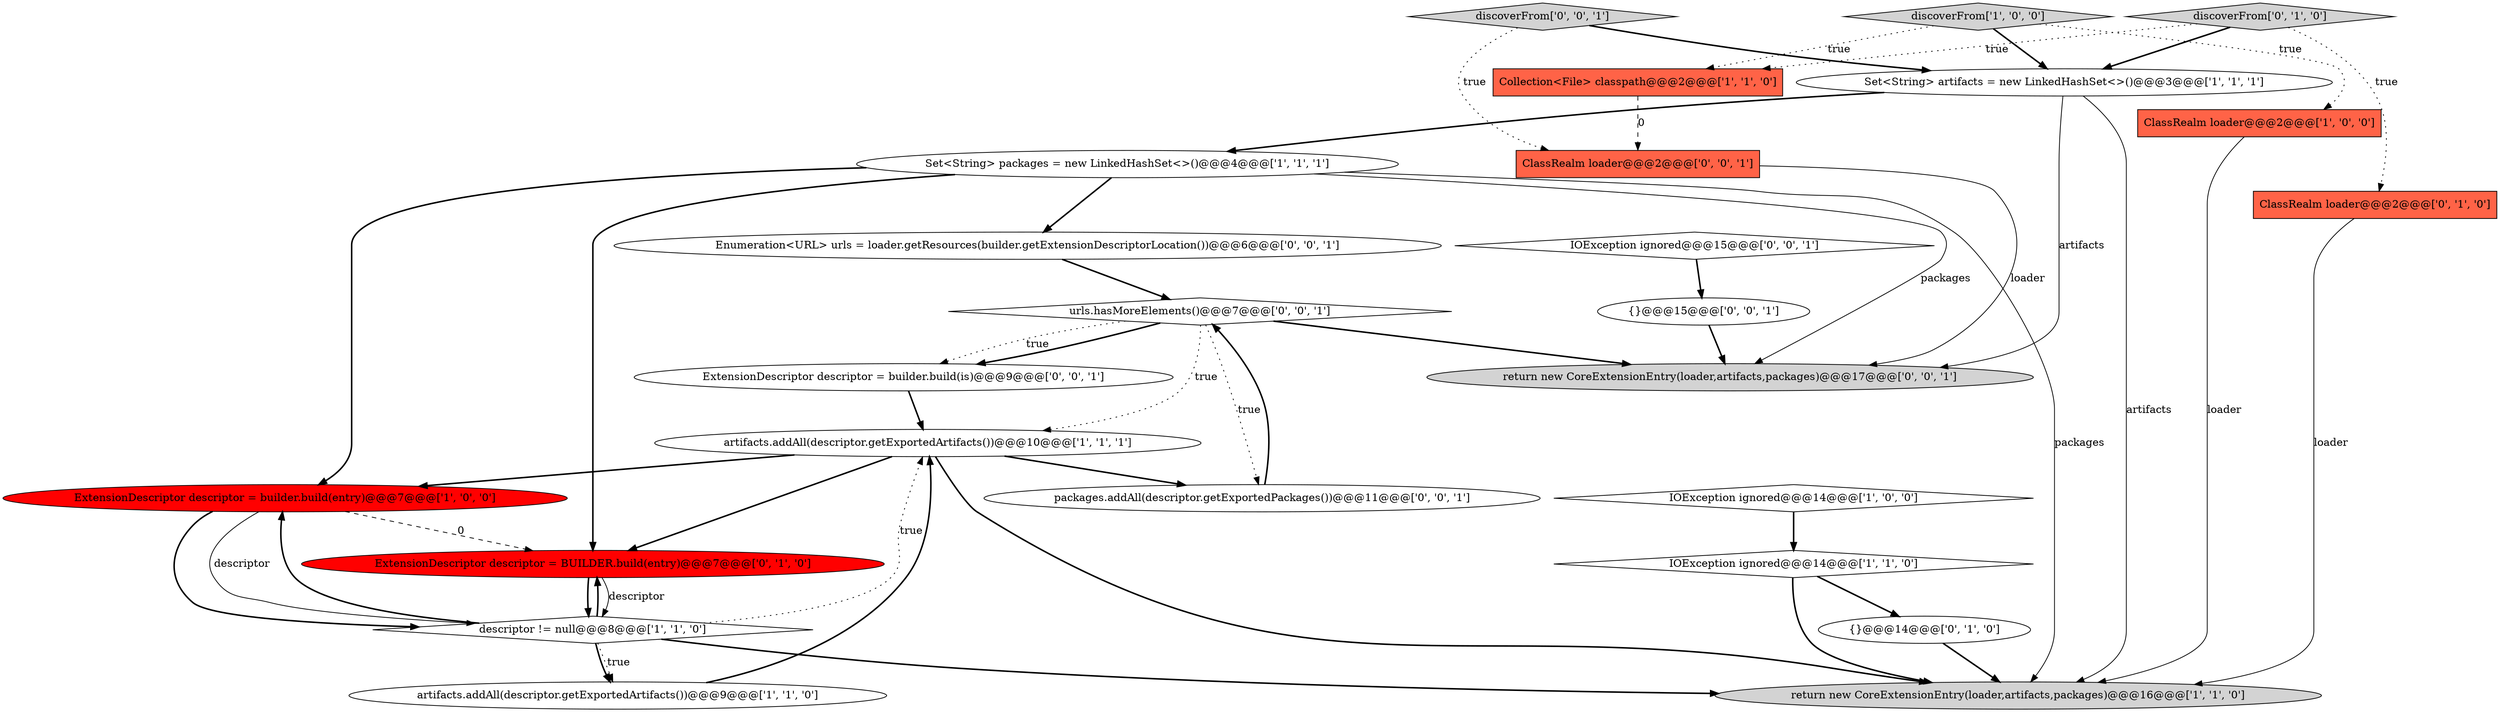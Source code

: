 digraph {
19 [style = filled, label = "urls.hasMoreElements()@@@7@@@['0', '0', '1']", fillcolor = white, shape = diamond image = "AAA0AAABBB3BBB"];
8 [style = filled, label = "ExtensionDescriptor descriptor = builder.build(entry)@@@7@@@['1', '0', '0']", fillcolor = red, shape = ellipse image = "AAA1AAABBB1BBB"];
9 [style = filled, label = "artifacts.addAll(descriptor.getExportedArtifacts())@@@9@@@['1', '1', '0']", fillcolor = white, shape = ellipse image = "AAA0AAABBB1BBB"];
0 [style = filled, label = "ClassRealm loader@@@2@@@['1', '0', '0']", fillcolor = tomato, shape = box image = "AAA0AAABBB1BBB"];
14 [style = filled, label = "ExtensionDescriptor descriptor = BUILDER.build(entry)@@@7@@@['0', '1', '0']", fillcolor = red, shape = ellipse image = "AAA1AAABBB2BBB"];
16 [style = filled, label = "Enumeration<URL> urls = loader.getResources(builder.getExtensionDescriptorLocation())@@@6@@@['0', '0', '1']", fillcolor = white, shape = ellipse image = "AAA0AAABBB3BBB"];
22 [style = filled, label = "ExtensionDescriptor descriptor = builder.build(is)@@@9@@@['0', '0', '1']", fillcolor = white, shape = ellipse image = "AAA0AAABBB3BBB"];
20 [style = filled, label = "return new CoreExtensionEntry(loader,artifacts,packages)@@@17@@@['0', '0', '1']", fillcolor = lightgray, shape = ellipse image = "AAA0AAABBB3BBB"];
17 [style = filled, label = "packages.addAll(descriptor.getExportedPackages())@@@11@@@['0', '0', '1']", fillcolor = white, shape = ellipse image = "AAA0AAABBB3BBB"];
12 [style = filled, label = "{}@@@14@@@['0', '1', '0']", fillcolor = white, shape = ellipse image = "AAA0AAABBB2BBB"];
11 [style = filled, label = "Set<String> artifacts = new LinkedHashSet<>()@@@3@@@['1', '1', '1']", fillcolor = white, shape = ellipse image = "AAA0AAABBB1BBB"];
21 [style = filled, label = "IOException ignored@@@15@@@['0', '0', '1']", fillcolor = white, shape = diamond image = "AAA0AAABBB3BBB"];
3 [style = filled, label = "discoverFrom['1', '0', '0']", fillcolor = lightgray, shape = diamond image = "AAA0AAABBB1BBB"];
18 [style = filled, label = "{}@@@15@@@['0', '0', '1']", fillcolor = white, shape = ellipse image = "AAA0AAABBB3BBB"];
23 [style = filled, label = "discoverFrom['0', '0', '1']", fillcolor = lightgray, shape = diamond image = "AAA0AAABBB3BBB"];
2 [style = filled, label = "return new CoreExtensionEntry(loader,artifacts,packages)@@@16@@@['1', '1', '0']", fillcolor = lightgray, shape = ellipse image = "AAA0AAABBB1BBB"];
7 [style = filled, label = "Collection<File> classpath@@@2@@@['1', '1', '0']", fillcolor = tomato, shape = box image = "AAA0AAABBB1BBB"];
4 [style = filled, label = "Set<String> packages = new LinkedHashSet<>()@@@4@@@['1', '1', '1']", fillcolor = white, shape = ellipse image = "AAA0AAABBB1BBB"];
15 [style = filled, label = "discoverFrom['0', '1', '0']", fillcolor = lightgray, shape = diamond image = "AAA0AAABBB2BBB"];
1 [style = filled, label = "IOException ignored@@@14@@@['1', '0', '0']", fillcolor = white, shape = diamond image = "AAA0AAABBB1BBB"];
6 [style = filled, label = "IOException ignored@@@14@@@['1', '1', '0']", fillcolor = white, shape = diamond image = "AAA0AAABBB1BBB"];
5 [style = filled, label = "artifacts.addAll(descriptor.getExportedArtifacts())@@@10@@@['1', '1', '1']", fillcolor = white, shape = ellipse image = "AAA0AAABBB1BBB"];
13 [style = filled, label = "ClassRealm loader@@@2@@@['0', '1', '0']", fillcolor = tomato, shape = box image = "AAA0AAABBB2BBB"];
10 [style = filled, label = "descriptor != null@@@8@@@['1', '1', '0']", fillcolor = white, shape = diamond image = "AAA0AAABBB1BBB"];
24 [style = filled, label = "ClassRealm loader@@@2@@@['0', '0', '1']", fillcolor = tomato, shape = box image = "AAA0AAABBB3BBB"];
8->10 [style = bold, label=""];
5->8 [style = bold, label=""];
4->14 [style = bold, label=""];
3->7 [style = dotted, label="true"];
13->2 [style = solid, label="loader"];
11->2 [style = solid, label="artifacts"];
10->14 [style = bold, label=""];
19->17 [style = dotted, label="true"];
19->20 [style = bold, label=""];
11->4 [style = bold, label=""];
24->20 [style = solid, label="loader"];
3->11 [style = bold, label=""];
14->10 [style = bold, label=""];
5->14 [style = bold, label=""];
8->10 [style = solid, label="descriptor"];
8->14 [style = dashed, label="0"];
16->19 [style = bold, label=""];
10->9 [style = dotted, label="true"];
5->17 [style = bold, label=""];
14->10 [style = solid, label="descriptor"];
10->5 [style = dotted, label="true"];
22->5 [style = bold, label=""];
17->19 [style = bold, label=""];
21->18 [style = bold, label=""];
15->7 [style = dotted, label="true"];
15->13 [style = dotted, label="true"];
6->2 [style = bold, label=""];
18->20 [style = bold, label=""];
5->2 [style = bold, label=""];
4->2 [style = solid, label="packages"];
12->2 [style = bold, label=""];
1->6 [style = bold, label=""];
15->11 [style = bold, label=""];
10->8 [style = bold, label=""];
7->24 [style = dashed, label="0"];
19->22 [style = dotted, label="true"];
4->20 [style = solid, label="packages"];
3->0 [style = dotted, label="true"];
11->20 [style = solid, label="artifacts"];
19->5 [style = dotted, label="true"];
9->5 [style = bold, label=""];
4->8 [style = bold, label=""];
10->2 [style = bold, label=""];
10->9 [style = bold, label=""];
0->2 [style = solid, label="loader"];
23->11 [style = bold, label=""];
19->22 [style = bold, label=""];
23->24 [style = dotted, label="true"];
4->16 [style = bold, label=""];
6->12 [style = bold, label=""];
}
